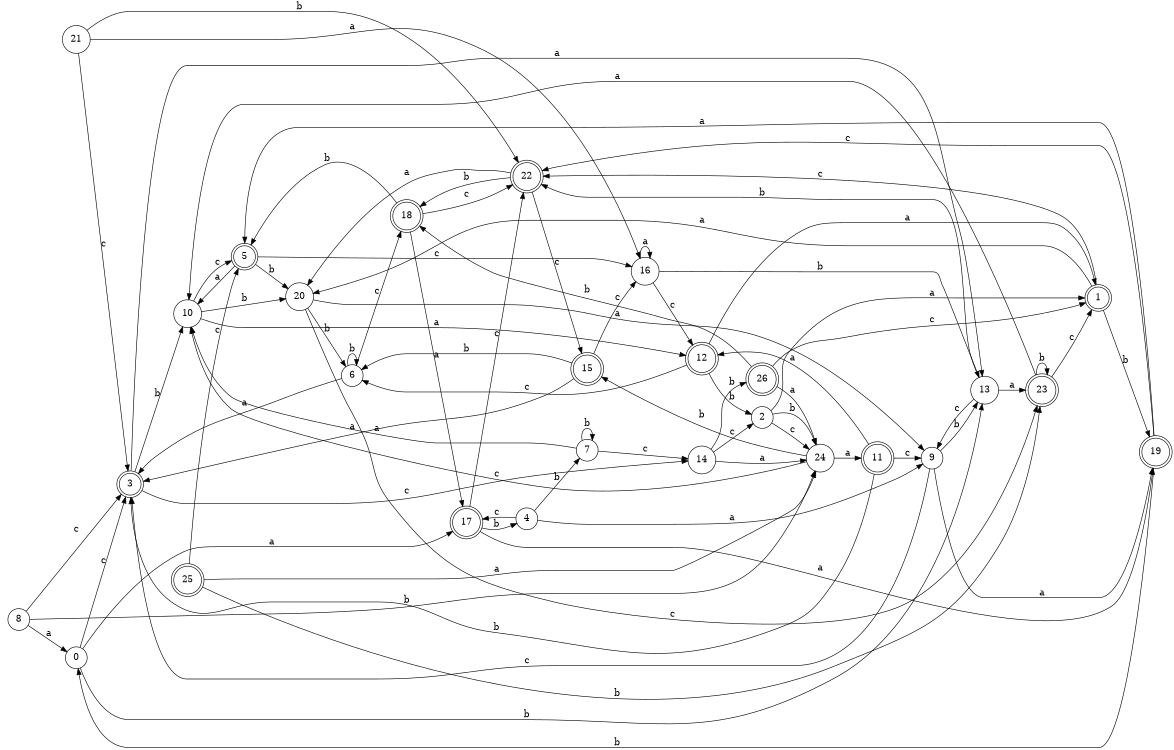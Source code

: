 digraph n22_1 {
__start0 [label="" shape="none"];

rankdir=LR;
size="8,5";

s0 [style="filled", color="black", fillcolor="white" shape="circle", label="0"];
s1 [style="rounded,filled", color="black", fillcolor="white" shape="doublecircle", label="1"];
s2 [style="filled", color="black", fillcolor="white" shape="circle", label="2"];
s3 [style="rounded,filled", color="black", fillcolor="white" shape="doublecircle", label="3"];
s4 [style="filled", color="black", fillcolor="white" shape="circle", label="4"];
s5 [style="rounded,filled", color="black", fillcolor="white" shape="doublecircle", label="5"];
s6 [style="filled", color="black", fillcolor="white" shape="circle", label="6"];
s7 [style="filled", color="black", fillcolor="white" shape="circle", label="7"];
s8 [style="filled", color="black", fillcolor="white" shape="circle", label="8"];
s9 [style="filled", color="black", fillcolor="white" shape="circle", label="9"];
s10 [style="filled", color="black", fillcolor="white" shape="circle", label="10"];
s11 [style="rounded,filled", color="black", fillcolor="white" shape="doublecircle", label="11"];
s12 [style="rounded,filled", color="black", fillcolor="white" shape="doublecircle", label="12"];
s13 [style="filled", color="black", fillcolor="white" shape="circle", label="13"];
s14 [style="filled", color="black", fillcolor="white" shape="circle", label="14"];
s15 [style="rounded,filled", color="black", fillcolor="white" shape="doublecircle", label="15"];
s16 [style="filled", color="black", fillcolor="white" shape="circle", label="16"];
s17 [style="rounded,filled", color="black", fillcolor="white" shape="doublecircle", label="17"];
s18 [style="rounded,filled", color="black", fillcolor="white" shape="doublecircle", label="18"];
s19 [style="rounded,filled", color="black", fillcolor="white" shape="doublecircle", label="19"];
s20 [style="filled", color="black", fillcolor="white" shape="circle", label="20"];
s21 [style="filled", color="black", fillcolor="white" shape="circle", label="21"];
s22 [style="rounded,filled", color="black", fillcolor="white" shape="doublecircle", label="22"];
s23 [style="rounded,filled", color="black", fillcolor="white" shape="doublecircle", label="23"];
s24 [style="filled", color="black", fillcolor="white" shape="circle", label="24"];
s25 [style="rounded,filled", color="black", fillcolor="white" shape="doublecircle", label="25"];
s26 [style="rounded,filled", color="black", fillcolor="white" shape="doublecircle", label="26"];
s0 -> s17 [label="a"];
s0 -> s13 [label="b"];
s0 -> s3 [label="c"];
s1 -> s20 [label="a"];
s1 -> s19 [label="b"];
s1 -> s22 [label="c"];
s2 -> s1 [label="a"];
s2 -> s24 [label="b"];
s2 -> s24 [label="c"];
s3 -> s13 [label="a"];
s3 -> s10 [label="b"];
s3 -> s14 [label="c"];
s4 -> s9 [label="a"];
s4 -> s7 [label="b"];
s4 -> s17 [label="c"];
s5 -> s10 [label="a"];
s5 -> s20 [label="b"];
s5 -> s16 [label="c"];
s6 -> s3 [label="a"];
s6 -> s6 [label="b"];
s6 -> s18 [label="c"];
s7 -> s10 [label="a"];
s7 -> s7 [label="b"];
s7 -> s14 [label="c"];
s8 -> s0 [label="a"];
s8 -> s24 [label="b"];
s8 -> s3 [label="c"];
s9 -> s19 [label="a"];
s9 -> s13 [label="b"];
s9 -> s3 [label="c"];
s10 -> s12 [label="a"];
s10 -> s20 [label="b"];
s10 -> s5 [label="c"];
s11 -> s12 [label="a"];
s11 -> s3 [label="b"];
s11 -> s9 [label="c"];
s12 -> s1 [label="a"];
s12 -> s2 [label="b"];
s12 -> s6 [label="c"];
s13 -> s23 [label="a"];
s13 -> s22 [label="b"];
s13 -> s9 [label="c"];
s14 -> s24 [label="a"];
s14 -> s26 [label="b"];
s14 -> s2 [label="c"];
s15 -> s3 [label="a"];
s15 -> s6 [label="b"];
s15 -> s16 [label="c"];
s16 -> s16 [label="a"];
s16 -> s13 [label="b"];
s16 -> s12 [label="c"];
s17 -> s19 [label="a"];
s17 -> s4 [label="b"];
s17 -> s22 [label="c"];
s18 -> s17 [label="a"];
s18 -> s5 [label="b"];
s18 -> s22 [label="c"];
s19 -> s5 [label="a"];
s19 -> s0 [label="b"];
s19 -> s22 [label="c"];
s20 -> s9 [label="a"];
s20 -> s6 [label="b"];
s20 -> s23 [label="c"];
s21 -> s16 [label="a"];
s21 -> s22 [label="b"];
s21 -> s3 [label="c"];
s22 -> s20 [label="a"];
s22 -> s18 [label="b"];
s22 -> s15 [label="c"];
s23 -> s10 [label="a"];
s23 -> s23 [label="b"];
s23 -> s1 [label="c"];
s24 -> s11 [label="a"];
s24 -> s15 [label="b"];
s24 -> s10 [label="c"];
s25 -> s24 [label="a"];
s25 -> s23 [label="b"];
s25 -> s5 [label="c"];
s26 -> s24 [label="a"];
s26 -> s18 [label="b"];
s26 -> s1 [label="c"];

}
